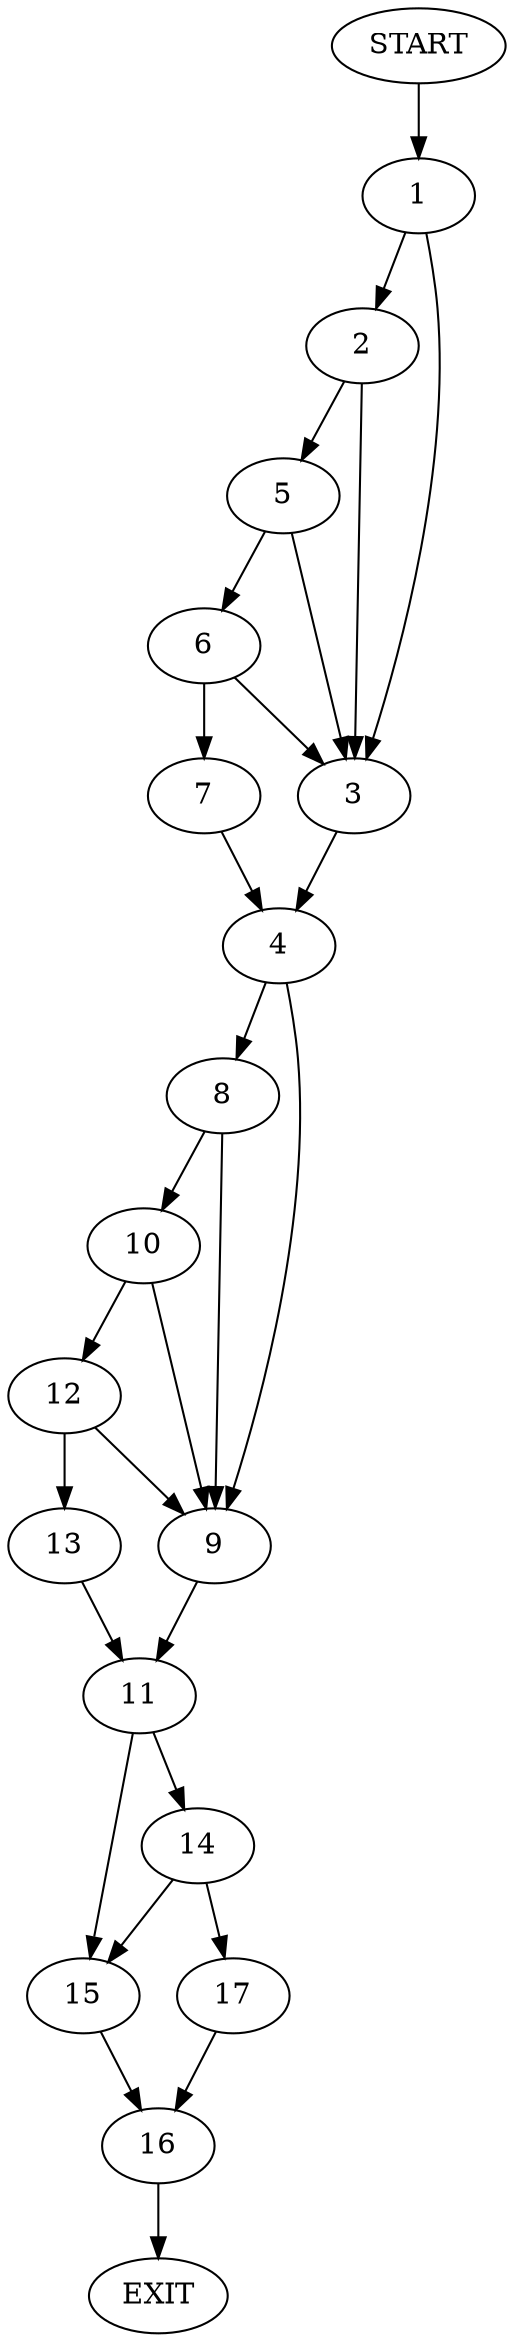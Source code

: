 digraph {
0 [label="START"];
1;
2;
3;
4;
5;
6;
7;
8;
9;
10;
11;
12;
13;
14;
15;
16;
17;
18 [label="EXIT"];
0 -> 1;
1 -> 2;
1 -> 3;
3 -> 4;
2 -> 5;
2 -> 3;
5 -> 6;
5 -> 3;
6 -> 7;
6 -> 3;
7 -> 4;
4 -> 8;
4 -> 9;
8 -> 10;
8 -> 9;
9 -> 11;
10 -> 9;
10 -> 12;
12 -> 9;
12 -> 13;
13 -> 11;
11 -> 14;
11 -> 15;
15 -> 16;
14 -> 17;
14 -> 15;
17 -> 16;
16 -> 18;
}